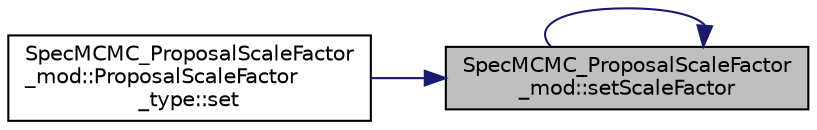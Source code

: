 digraph "SpecMCMC_ProposalScaleFactor_mod::setScaleFactor"
{
 // LATEX_PDF_SIZE
  edge [fontname="Helvetica",fontsize="10",labelfontname="Helvetica",labelfontsize="10"];
  node [fontname="Helvetica",fontsize="10",shape=record];
  rankdir="RL";
  Node1 [label="SpecMCMC_ProposalScaleFactor\l_mod::setScaleFactor",height=0.2,width=0.4,color="black", fillcolor="grey75", style="filled", fontcolor="black",tooltip=" "];
  Node1 -> Node2 [dir="back",color="midnightblue",fontsize="10",style="solid"];
  Node2 [label="SpecMCMC_ProposalScaleFactor\l_mod::ProposalScaleFactor\l_type::set",height=0.2,width=0.4,color="black", fillcolor="white", style="filled",URL="$structSpecMCMC__ProposalScaleFactor__mod_1_1ProposalScaleFactor__type.html#a3e50eeba8d676f08421f3ceea7b2672b",tooltip=" "];
  Node1 -> Node1 [dir="back",color="midnightblue",fontsize="10",style="solid"];
}
